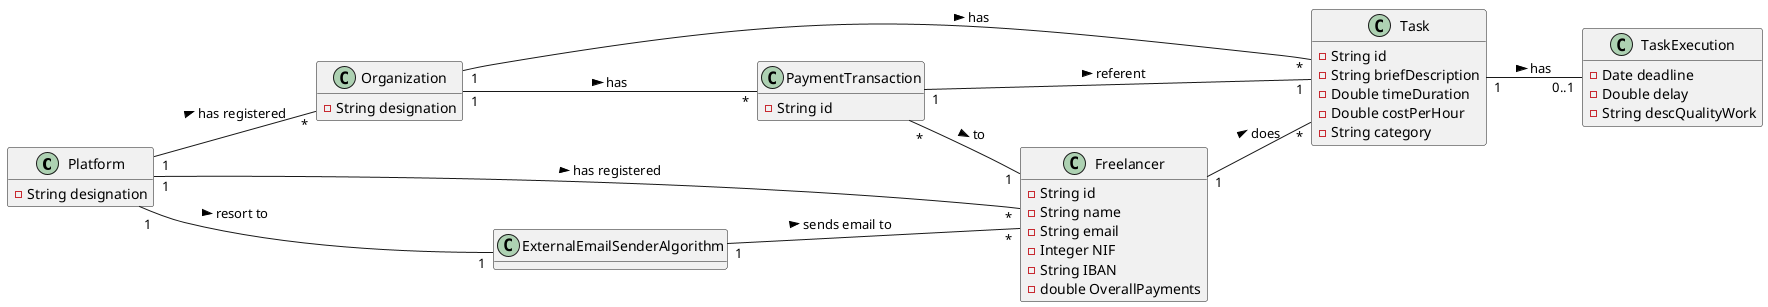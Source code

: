 @startuml

hide methods
left to right direction

class Platform {
  -String designation
}

class Freelancer {
  -String id
  -String name
  -String email
  -Integer NIF
  -String IBAN
  -double OverallPayments
}

class Organization {
  -String designation
}

class ExternalEmailSenderAlgorithm {

}

class Task {
  -String id
  -String briefDescription
  -Double timeDuration
  -Double costPerHour
  -String category
}

class PaymentTransaction {
  -String id
}

class TaskExecution{
  -Date deadline
  -Double delay
  -String descQualityWork
}

Platform "1" -- "*" Organization : has registered >
Platform "1" -- "*" Freelancer : has registered >
Platform "1" -- "1" ExternalEmailSenderAlgorithm : resort to >

Organization "1" -- "*" Task : has >
Organization "1" -- "*" PaymentTransaction : has >

ExternalEmailSenderAlgorithm "1" -- "*" Freelancer : sends email to >

Task"1" -- "0..1" TaskExecution : has >

Freelancer "1" -- "*" Task : does >

PaymentTransaction "*" -- "1" Freelancer : to >
PaymentTransaction "1" -- "1" Task : referent >

@enduml
